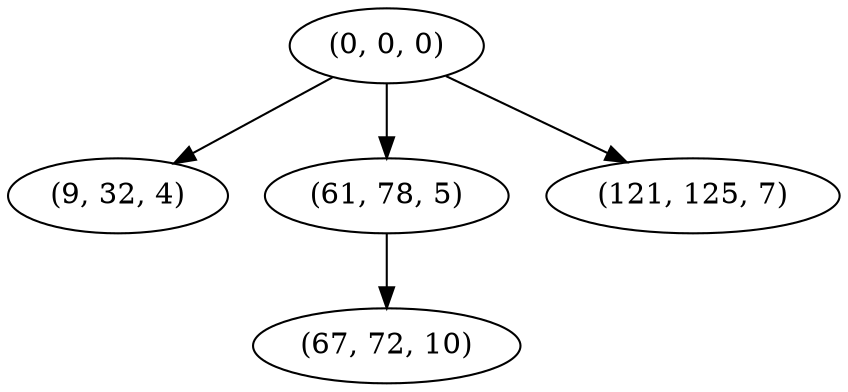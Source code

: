digraph tree {
    "(0, 0, 0)";
    "(9, 32, 4)";
    "(61, 78, 5)";
    "(67, 72, 10)";
    "(121, 125, 7)";
    "(0, 0, 0)" -> "(9, 32, 4)";
    "(0, 0, 0)" -> "(61, 78, 5)";
    "(0, 0, 0)" -> "(121, 125, 7)";
    "(61, 78, 5)" -> "(67, 72, 10)";
}
